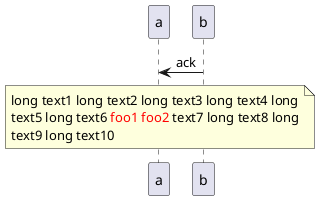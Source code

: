 {
  "sha1": "26qyx3x8i6aul2q2o2skuzunyixs5ij",
  "insertion": {
    "when": "2024-05-30T20:48:19.914Z",
    "url": "http://forum.plantuml.net/8945/skinparam-wrapwidth-brake-line-incorrectly",
    "user": "plantuml@gmail.com"
  }
}
@startuml
skinparam wrapWidth 300
'a -> b : init
'note over a 
'long text1 long text2 long text3 long text4 long text5 long text6 long text7 long text8 long text9 long text10
'end note
a <- b : ack
note over a 
long text1 long text2 long text3 long text4 long text5 long text6 <color #red>foo1 foo2</color> text7 long text8 long text9 long text10
end note
@enduml
